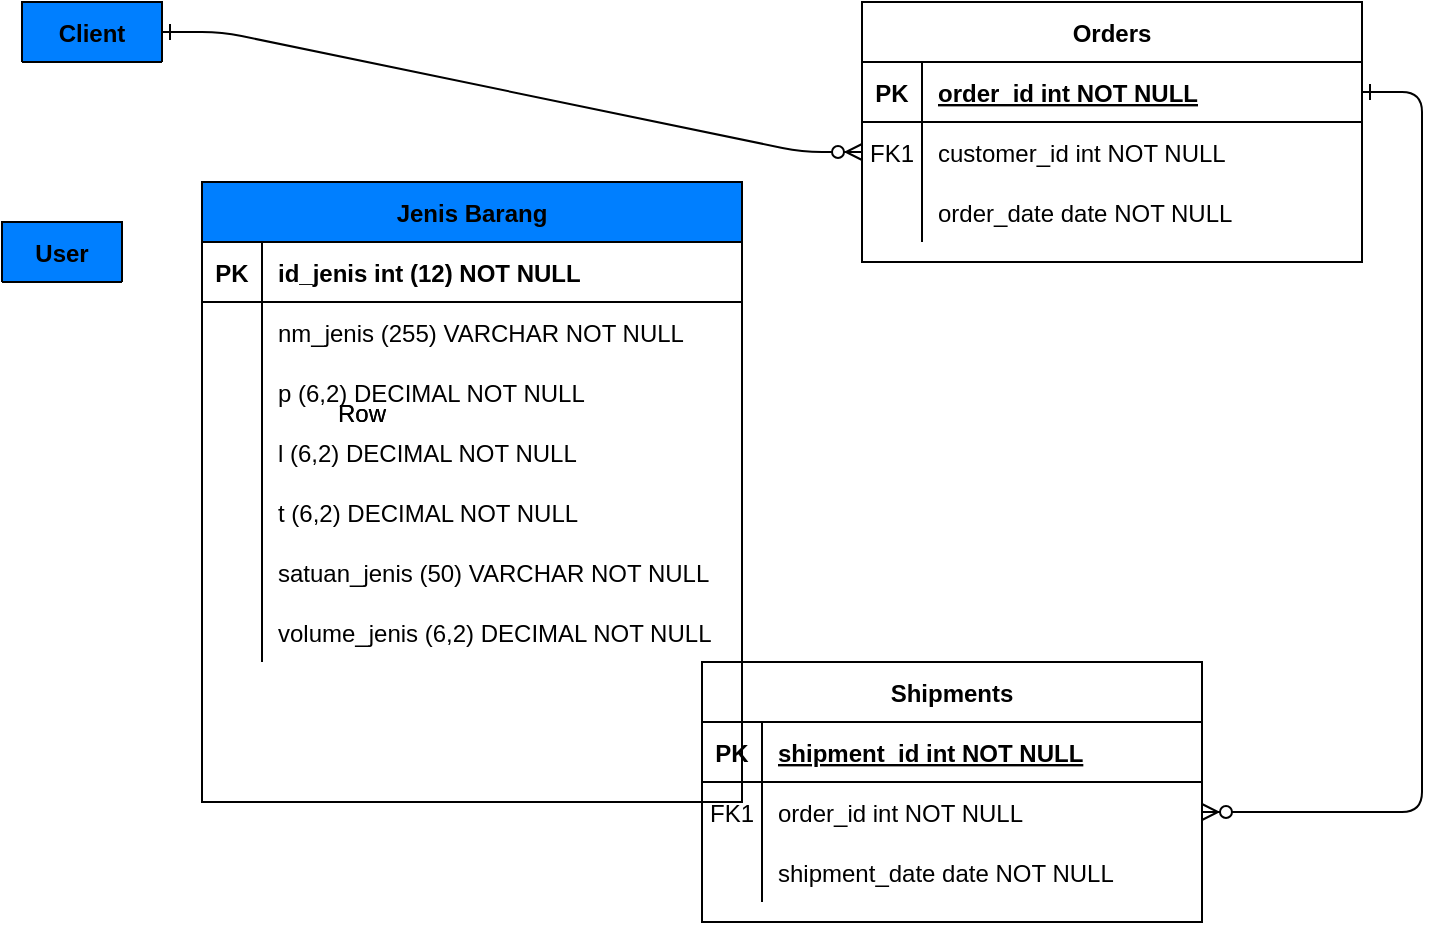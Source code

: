 <mxfile version="13.10.9" type="github">
  <diagram id="R2lEEEUBdFMjLlhIrx00" name="Page-1">
    <mxGraphModel dx="455" dy="281" grid="1" gridSize="10" guides="1" tooltips="1" connect="1" arrows="1" fold="1" page="1" pageScale="1" pageWidth="850" pageHeight="1100" math="0" shadow="0" extFonts="Permanent Marker^https://fonts.googleapis.com/css?family=Permanent+Marker">
      <root>
        <mxCell id="0" />
        <mxCell id="1" parent="0" />
        <mxCell id="C-vyLk0tnHw3VtMMgP7b-1" value="" style="edgeStyle=entityRelationEdgeStyle;endArrow=ERzeroToMany;startArrow=ERone;endFill=1;startFill=0;" parent="1" source="C-vyLk0tnHw3VtMMgP7b-24" target="C-vyLk0tnHw3VtMMgP7b-6" edge="1">
          <mxGeometry width="100" height="100" relative="1" as="geometry">
            <mxPoint x="340" y="720" as="sourcePoint" />
            <mxPoint x="440" y="620" as="targetPoint" />
          </mxGeometry>
        </mxCell>
        <mxCell id="C-vyLk0tnHw3VtMMgP7b-12" value="" style="edgeStyle=entityRelationEdgeStyle;endArrow=ERzeroToMany;startArrow=ERone;endFill=1;startFill=0;" parent="1" source="C-vyLk0tnHw3VtMMgP7b-3" target="C-vyLk0tnHw3VtMMgP7b-17" edge="1">
          <mxGeometry width="100" height="100" relative="1" as="geometry">
            <mxPoint x="400" y="180" as="sourcePoint" />
            <mxPoint x="460" y="205" as="targetPoint" />
          </mxGeometry>
        </mxCell>
        <mxCell id="C-vyLk0tnHw3VtMMgP7b-2" value="Orders" style="shape=table;startSize=30;container=1;collapsible=1;childLayout=tableLayout;fixedRows=1;rowLines=0;fontStyle=1;align=center;resizeLast=1;" parent="1" vertex="1">
          <mxGeometry x="450" y="20" width="250" height="130" as="geometry" />
        </mxCell>
        <mxCell id="C-vyLk0tnHw3VtMMgP7b-3" value="" style="shape=partialRectangle;collapsible=0;dropTarget=0;pointerEvents=0;fillColor=none;points=[[0,0.5],[1,0.5]];portConstraint=eastwest;top=0;left=0;right=0;bottom=1;" parent="C-vyLk0tnHw3VtMMgP7b-2" vertex="1">
          <mxGeometry y="30" width="250" height="30" as="geometry" />
        </mxCell>
        <mxCell id="C-vyLk0tnHw3VtMMgP7b-4" value="PK" style="shape=partialRectangle;overflow=hidden;connectable=0;fillColor=none;top=0;left=0;bottom=0;right=0;fontStyle=1;" parent="C-vyLk0tnHw3VtMMgP7b-3" vertex="1">
          <mxGeometry width="30" height="30" as="geometry" />
        </mxCell>
        <mxCell id="C-vyLk0tnHw3VtMMgP7b-5" value="order_id int NOT NULL " style="shape=partialRectangle;overflow=hidden;connectable=0;fillColor=none;top=0;left=0;bottom=0;right=0;align=left;spacingLeft=6;fontStyle=5;" parent="C-vyLk0tnHw3VtMMgP7b-3" vertex="1">
          <mxGeometry x="30" width="220" height="30" as="geometry" />
        </mxCell>
        <mxCell id="C-vyLk0tnHw3VtMMgP7b-6" value="" style="shape=partialRectangle;collapsible=0;dropTarget=0;pointerEvents=0;fillColor=none;points=[[0,0.5],[1,0.5]];portConstraint=eastwest;top=0;left=0;right=0;bottom=0;" parent="C-vyLk0tnHw3VtMMgP7b-2" vertex="1">
          <mxGeometry y="60" width="250" height="30" as="geometry" />
        </mxCell>
        <mxCell id="C-vyLk0tnHw3VtMMgP7b-7" value="FK1" style="shape=partialRectangle;overflow=hidden;connectable=0;fillColor=none;top=0;left=0;bottom=0;right=0;" parent="C-vyLk0tnHw3VtMMgP7b-6" vertex="1">
          <mxGeometry width="30" height="30" as="geometry" />
        </mxCell>
        <mxCell id="C-vyLk0tnHw3VtMMgP7b-8" value="customer_id int NOT NULL" style="shape=partialRectangle;overflow=hidden;connectable=0;fillColor=none;top=0;left=0;bottom=0;right=0;align=left;spacingLeft=6;" parent="C-vyLk0tnHw3VtMMgP7b-6" vertex="1">
          <mxGeometry x="30" width="220" height="30" as="geometry" />
        </mxCell>
        <mxCell id="C-vyLk0tnHw3VtMMgP7b-9" value="" style="shape=partialRectangle;collapsible=0;dropTarget=0;pointerEvents=0;fillColor=none;points=[[0,0.5],[1,0.5]];portConstraint=eastwest;top=0;left=0;right=0;bottom=0;" parent="C-vyLk0tnHw3VtMMgP7b-2" vertex="1">
          <mxGeometry y="90" width="250" height="30" as="geometry" />
        </mxCell>
        <mxCell id="C-vyLk0tnHw3VtMMgP7b-10" value="" style="shape=partialRectangle;overflow=hidden;connectable=0;fillColor=none;top=0;left=0;bottom=0;right=0;" parent="C-vyLk0tnHw3VtMMgP7b-9" vertex="1">
          <mxGeometry width="30" height="30" as="geometry" />
        </mxCell>
        <mxCell id="C-vyLk0tnHw3VtMMgP7b-11" value="order_date date NOT NULL" style="shape=partialRectangle;overflow=hidden;connectable=0;fillColor=none;top=0;left=0;bottom=0;right=0;align=left;spacingLeft=6;" parent="C-vyLk0tnHw3VtMMgP7b-9" vertex="1">
          <mxGeometry x="30" width="220" height="30" as="geometry" />
        </mxCell>
        <mxCell id="C-vyLk0tnHw3VtMMgP7b-13" value="Shipments" style="shape=table;startSize=30;container=1;collapsible=1;childLayout=tableLayout;fixedRows=1;rowLines=0;fontStyle=1;align=center;resizeLast=1;" parent="1" vertex="1">
          <mxGeometry x="370" y="350" width="250" height="130" as="geometry" />
        </mxCell>
        <mxCell id="C-vyLk0tnHw3VtMMgP7b-14" value="" style="shape=partialRectangle;collapsible=0;dropTarget=0;pointerEvents=0;fillColor=none;points=[[0,0.5],[1,0.5]];portConstraint=eastwest;top=0;left=0;right=0;bottom=1;" parent="C-vyLk0tnHw3VtMMgP7b-13" vertex="1">
          <mxGeometry y="30" width="250" height="30" as="geometry" />
        </mxCell>
        <mxCell id="C-vyLk0tnHw3VtMMgP7b-15" value="PK" style="shape=partialRectangle;overflow=hidden;connectable=0;fillColor=none;top=0;left=0;bottom=0;right=0;fontStyle=1;" parent="C-vyLk0tnHw3VtMMgP7b-14" vertex="1">
          <mxGeometry width="30" height="30" as="geometry" />
        </mxCell>
        <mxCell id="C-vyLk0tnHw3VtMMgP7b-16" value="shipment_id int NOT NULL " style="shape=partialRectangle;overflow=hidden;connectable=0;fillColor=none;top=0;left=0;bottom=0;right=0;align=left;spacingLeft=6;fontStyle=5;" parent="C-vyLk0tnHw3VtMMgP7b-14" vertex="1">
          <mxGeometry x="30" width="220" height="30" as="geometry" />
        </mxCell>
        <mxCell id="C-vyLk0tnHw3VtMMgP7b-17" value="" style="shape=partialRectangle;collapsible=0;dropTarget=0;pointerEvents=0;fillColor=none;points=[[0,0.5],[1,0.5]];portConstraint=eastwest;top=0;left=0;right=0;bottom=0;" parent="C-vyLk0tnHw3VtMMgP7b-13" vertex="1">
          <mxGeometry y="60" width="250" height="30" as="geometry" />
        </mxCell>
        <mxCell id="C-vyLk0tnHw3VtMMgP7b-18" value="FK1" style="shape=partialRectangle;overflow=hidden;connectable=0;fillColor=none;top=0;left=0;bottom=0;right=0;" parent="C-vyLk0tnHw3VtMMgP7b-17" vertex="1">
          <mxGeometry width="30" height="30" as="geometry" />
        </mxCell>
        <mxCell id="C-vyLk0tnHw3VtMMgP7b-19" value="order_id int NOT NULL" style="shape=partialRectangle;overflow=hidden;connectable=0;fillColor=none;top=0;left=0;bottom=0;right=0;align=left;spacingLeft=6;" parent="C-vyLk0tnHw3VtMMgP7b-17" vertex="1">
          <mxGeometry x="30" width="220" height="30" as="geometry" />
        </mxCell>
        <mxCell id="C-vyLk0tnHw3VtMMgP7b-20" value="" style="shape=partialRectangle;collapsible=0;dropTarget=0;pointerEvents=0;fillColor=none;points=[[0,0.5],[1,0.5]];portConstraint=eastwest;top=0;left=0;right=0;bottom=0;" parent="C-vyLk0tnHw3VtMMgP7b-13" vertex="1">
          <mxGeometry y="90" width="250" height="30" as="geometry" />
        </mxCell>
        <mxCell id="C-vyLk0tnHw3VtMMgP7b-21" value="" style="shape=partialRectangle;overflow=hidden;connectable=0;fillColor=none;top=0;left=0;bottom=0;right=0;" parent="C-vyLk0tnHw3VtMMgP7b-20" vertex="1">
          <mxGeometry width="30" height="30" as="geometry" />
        </mxCell>
        <mxCell id="C-vyLk0tnHw3VtMMgP7b-22" value="shipment_date date NOT NULL" style="shape=partialRectangle;overflow=hidden;connectable=0;fillColor=none;top=0;left=0;bottom=0;right=0;align=left;spacingLeft=6;" parent="C-vyLk0tnHw3VtMMgP7b-20" vertex="1">
          <mxGeometry x="30" width="220" height="30" as="geometry" />
        </mxCell>
        <mxCell id="C-vyLk0tnHw3VtMMgP7b-23" value="Client" style="shape=table;startSize=30;container=1;collapsible=1;childLayout=tableLayout;fixedRows=1;rowLines=0;fontStyle=1;align=center;resizeLast=1;fillColor=#007FFF;" parent="1" vertex="1" collapsed="1">
          <mxGeometry x="30" y="20" width="70" height="30" as="geometry">
            <mxRectangle x="30" y="20" width="250" height="440" as="alternateBounds" />
          </mxGeometry>
        </mxCell>
        <mxCell id="C-vyLk0tnHw3VtMMgP7b-24" value="" style="shape=partialRectangle;collapsible=0;dropTarget=0;pointerEvents=0;fillColor=none;points=[[0,0.5],[1,0.5]];portConstraint=eastwest;top=0;left=0;right=0;bottom=1;" parent="C-vyLk0tnHw3VtMMgP7b-23" vertex="1">
          <mxGeometry y="30" width="250" height="30" as="geometry" />
        </mxCell>
        <mxCell id="C-vyLk0tnHw3VtMMgP7b-25" value="PK" style="shape=partialRectangle;overflow=hidden;connectable=0;fillColor=none;top=0;left=0;bottom=0;right=0;fontStyle=1;" parent="C-vyLk0tnHw3VtMMgP7b-24" vertex="1">
          <mxGeometry width="30" height="30" as="geometry" />
        </mxCell>
        <mxCell id="C-vyLk0tnHw3VtMMgP7b-26" value="id_client int NOT NULL " style="shape=partialRectangle;overflow=hidden;connectable=0;fillColor=none;top=0;left=0;bottom=0;right=0;align=left;spacingLeft=6;fontStyle=1;" parent="C-vyLk0tnHw3VtMMgP7b-24" vertex="1">
          <mxGeometry x="30" width="220" height="30" as="geometry" />
        </mxCell>
        <mxCell id="C-vyLk0tnHw3VtMMgP7b-27" value="" style="shape=partialRectangle;collapsible=0;dropTarget=0;pointerEvents=0;fillColor=none;points=[[0,0.5],[1,0.5]];portConstraint=eastwest;top=0;left=0;right=0;bottom=0;" parent="C-vyLk0tnHw3VtMMgP7b-23" vertex="1">
          <mxGeometry y="60" width="250" height="30" as="geometry" />
        </mxCell>
        <mxCell id="C-vyLk0tnHw3VtMMgP7b-28" value="" style="shape=partialRectangle;overflow=hidden;connectable=0;fillColor=none;top=0;left=0;bottom=0;right=0;" parent="C-vyLk0tnHw3VtMMgP7b-27" vertex="1">
          <mxGeometry width="30" height="30" as="geometry" />
        </mxCell>
        <mxCell id="C-vyLk0tnHw3VtMMgP7b-29" value="kd_client varchar(15) NOT NULL" style="shape=partialRectangle;overflow=hidden;connectable=0;fillColor=none;top=0;left=0;bottom=0;right=0;align=left;spacingLeft=6;" parent="C-vyLk0tnHw3VtMMgP7b-27" vertex="1">
          <mxGeometry x="30" width="220" height="30" as="geometry" />
        </mxCell>
        <mxCell id="9JYPRybK3mzHZb6tLrKf-40" value="" style="shape=partialRectangle;collapsible=0;dropTarget=0;pointerEvents=0;fillColor=none;top=0;left=0;bottom=0;right=0;points=[[0,0.5],[1,0.5]];portConstraint=eastwest;strokeColor=#000000;" vertex="1" parent="C-vyLk0tnHw3VtMMgP7b-23">
          <mxGeometry y="90" width="250" height="30" as="geometry" />
        </mxCell>
        <mxCell id="9JYPRybK3mzHZb6tLrKf-41" value="" style="shape=partialRectangle;connectable=0;fillColor=none;top=0;left=0;bottom=0;right=0;editable=1;overflow=hidden;" vertex="1" parent="9JYPRybK3mzHZb6tLrKf-40">
          <mxGeometry width="30" height="30" as="geometry" />
        </mxCell>
        <mxCell id="9JYPRybK3mzHZb6tLrKf-42" value="nm_client varchar(50) NOT NULL" style="shape=partialRectangle;connectable=0;fillColor=none;top=0;left=0;bottom=0;right=0;align=left;spacingLeft=6;overflow=hidden;" vertex="1" parent="9JYPRybK3mzHZb6tLrKf-40">
          <mxGeometry x="30" width="220" height="30" as="geometry" />
        </mxCell>
        <mxCell id="9JYPRybK3mzHZb6tLrKf-44" value="" style="shape=partialRectangle;collapsible=0;dropTarget=0;pointerEvents=0;fillColor=none;top=0;left=0;bottom=0;right=0;points=[[0,0.5],[1,0.5]];portConstraint=eastwest;" vertex="1" parent="C-vyLk0tnHw3VtMMgP7b-23">
          <mxGeometry y="120" width="250" height="30" as="geometry" />
        </mxCell>
        <mxCell id="9JYPRybK3mzHZb6tLrKf-45" value="" style="shape=partialRectangle;connectable=0;fillColor=none;top=0;left=0;bottom=0;right=0;editable=1;overflow=hidden;" vertex="1" parent="9JYPRybK3mzHZb6tLrKf-44">
          <mxGeometry width="30" height="30" as="geometry" />
        </mxCell>
        <mxCell id="9JYPRybK3mzHZb6tLrKf-46" value="deskripsi_kontrak text NULL" style="shape=partialRectangle;connectable=0;fillColor=none;top=0;left=0;bottom=0;right=0;align=left;spacingLeft=6;overflow=hidden;" vertex="1" parent="9JYPRybK3mzHZb6tLrKf-44">
          <mxGeometry x="30" width="220" height="30" as="geometry" />
        </mxCell>
        <mxCell id="9JYPRybK3mzHZb6tLrKf-52" value="" style="shape=partialRectangle;collapsible=0;dropTarget=0;pointerEvents=0;fillColor=none;top=0;left=0;bottom=0;right=0;points=[[0,0.5],[1,0.5]];portConstraint=eastwest;" vertex="1" parent="C-vyLk0tnHw3VtMMgP7b-23">
          <mxGeometry y="150" width="250" height="30" as="geometry" />
        </mxCell>
        <mxCell id="9JYPRybK3mzHZb6tLrKf-53" value="" style="shape=partialRectangle;connectable=0;fillColor=none;top=0;left=0;bottom=0;right=0;editable=1;overflow=hidden;" vertex="1" parent="9JYPRybK3mzHZb6tLrKf-52">
          <mxGeometry width="30" height="30" as="geometry" />
        </mxCell>
        <mxCell id="9JYPRybK3mzHZb6tLrKf-54" value="no_kontrak varchar(50) NULL" style="shape=partialRectangle;connectable=0;fillColor=none;top=0;left=0;bottom=0;right=0;align=left;spacingLeft=6;overflow=hidden;" vertex="1" parent="9JYPRybK3mzHZb6tLrKf-52">
          <mxGeometry x="30" width="220" height="30" as="geometry" />
        </mxCell>
        <mxCell id="9JYPRybK3mzHZb6tLrKf-114" value="" style="shape=partialRectangle;collapsible=0;dropTarget=0;pointerEvents=0;fillColor=none;top=0;left=0;bottom=0;right=0;points=[[0,0.5],[1,0.5]];portConstraint=eastwest;strokeColor=#000000;" vertex="1" parent="C-vyLk0tnHw3VtMMgP7b-23">
          <mxGeometry y="180" width="250" height="30" as="geometry" />
        </mxCell>
        <mxCell id="9JYPRybK3mzHZb6tLrKf-115" value="" style="shape=partialRectangle;connectable=0;fillColor=none;top=0;left=0;bottom=0;right=0;editable=1;overflow=hidden;" vertex="1" parent="9JYPRybK3mzHZb6tLrKf-114">
          <mxGeometry width="30" height="30" as="geometry" />
        </mxCell>
        <mxCell id="9JYPRybK3mzHZb6tLrKf-116" value="logo_client varchar(255) NULL" style="shape=partialRectangle;connectable=0;fillColor=none;top=0;left=0;bottom=0;right=0;align=left;spacingLeft=6;overflow=hidden;" vertex="1" parent="9JYPRybK3mzHZb6tLrKf-114">
          <mxGeometry x="30" width="220" height="30" as="geometry" />
        </mxCell>
        <mxCell id="9JYPRybK3mzHZb6tLrKf-60" value="" style="shape=partialRectangle;collapsible=0;dropTarget=0;pointerEvents=0;fillColor=none;top=0;left=0;bottom=0;right=0;points=[[0,0.5],[1,0.5]];portConstraint=eastwest;" vertex="1" parent="C-vyLk0tnHw3VtMMgP7b-23">
          <mxGeometry y="210" width="250" height="30" as="geometry" />
        </mxCell>
        <mxCell id="9JYPRybK3mzHZb6tLrKf-61" value="" style="shape=partialRectangle;connectable=0;fillColor=none;top=0;left=0;bottom=0;right=0;editable=1;overflow=hidden;" vertex="1" parent="9JYPRybK3mzHZb6tLrKf-60">
          <mxGeometry width="30" height="30" as="geometry" />
        </mxCell>
        <mxCell id="9JYPRybK3mzHZb6tLrKf-62" value="tanggal_awal_kontrak date NULL" style="shape=partialRectangle;connectable=0;fillColor=none;top=0;left=0;bottom=0;right=0;align=left;spacingLeft=6;overflow=hidden;" vertex="1" parent="9JYPRybK3mzHZb6tLrKf-60">
          <mxGeometry x="30" width="220" height="30" as="geometry" />
        </mxCell>
        <mxCell id="9JYPRybK3mzHZb6tLrKf-91" value="" style="shape=partialRectangle;collapsible=0;dropTarget=0;pointerEvents=0;fillColor=none;top=0;left=0;bottom=0;right=0;points=[[0,0.5],[1,0.5]];portConstraint=eastwest;strokeColor=#000000;" vertex="1" parent="C-vyLk0tnHw3VtMMgP7b-23">
          <mxGeometry y="240" width="250" height="30" as="geometry" />
        </mxCell>
        <mxCell id="9JYPRybK3mzHZb6tLrKf-92" value="" style="shape=partialRectangle;connectable=0;fillColor=none;top=0;left=0;bottom=0;right=0;editable=1;overflow=hidden;" vertex="1" parent="9JYPRybK3mzHZb6tLrKf-91">
          <mxGeometry width="30" height="30" as="geometry" />
        </mxCell>
        <mxCell id="9JYPRybK3mzHZb6tLrKf-93" value="tanggal_akhir_kontrak date NULL" style="shape=partialRectangle;connectable=0;fillColor=none;top=0;left=0;bottom=0;right=0;align=left;spacingLeft=6;overflow=hidden;" vertex="1" parent="9JYPRybK3mzHZb6tLrKf-91">
          <mxGeometry x="30" width="220" height="30" as="geometry" />
        </mxCell>
        <mxCell id="9JYPRybK3mzHZb6tLrKf-3" value="User" style="shape=table;startSize=30;container=1;collapsible=1;childLayout=tableLayout;fixedRows=1;rowLines=0;fontStyle=1;align=center;resizeLast=1;fillColor=#007FFF;" vertex="1" collapsed="1" parent="1">
          <mxGeometry x="20" y="130" width="60" height="30" as="geometry">
            <mxRectangle x="20" y="130" width="270" height="285" as="alternateBounds" />
          </mxGeometry>
        </mxCell>
        <mxCell id="9JYPRybK3mzHZb6tLrKf-4" value="" style="shape=partialRectangle;collapsible=0;dropTarget=0;pointerEvents=0;fillColor=none;top=0;left=0;bottom=1;right=0;points=[[0,0.5],[1,0.5]];portConstraint=eastwest;" vertex="1" parent="9JYPRybK3mzHZb6tLrKf-3">
          <mxGeometry y="30" width="270" height="30" as="geometry" />
        </mxCell>
        <mxCell id="9JYPRybK3mzHZb6tLrKf-5" value="PK" style="shape=partialRectangle;connectable=0;fillColor=none;top=0;left=0;bottom=0;right=0;fontStyle=1;overflow=hidden;" vertex="1" parent="9JYPRybK3mzHZb6tLrKf-4">
          <mxGeometry width="30" height="30" as="geometry" />
        </mxCell>
        <mxCell id="9JYPRybK3mzHZb6tLrKf-6" value="id_user int (12) NOT NULL" style="shape=partialRectangle;connectable=0;fillColor=none;top=0;left=0;bottom=0;right=0;align=left;spacingLeft=6;fontStyle=5;overflow=hidden;" vertex="1" parent="9JYPRybK3mzHZb6tLrKf-4">
          <mxGeometry x="30" width="240" height="30" as="geometry" />
        </mxCell>
        <mxCell id="9JYPRybK3mzHZb6tLrKf-7" value="" style="shape=partialRectangle;collapsible=0;dropTarget=0;pointerEvents=0;fillColor=none;top=0;left=0;bottom=0;right=0;points=[[0,0.5],[1,0.5]];portConstraint=eastwest;" vertex="1" parent="9JYPRybK3mzHZb6tLrKf-3">
          <mxGeometry y="60" width="270" height="30" as="geometry" />
        </mxCell>
        <mxCell id="9JYPRybK3mzHZb6tLrKf-8" value="" style="shape=partialRectangle;connectable=0;fillColor=none;top=0;left=0;bottom=0;right=0;editable=1;overflow=hidden;" vertex="1" parent="9JYPRybK3mzHZb6tLrKf-7">
          <mxGeometry width="30" height="30" as="geometry" />
        </mxCell>
        <mxCell id="9JYPRybK3mzHZb6tLrKf-9" value="user_group (15) VARCHAR NOT NULL" style="shape=partialRectangle;connectable=0;fillColor=none;top=0;left=0;bottom=0;right=0;align=left;spacingLeft=6;overflow=hidden;" vertex="1" parent="9JYPRybK3mzHZb6tLrKf-7">
          <mxGeometry x="30" width="240" height="30" as="geometry" />
        </mxCell>
        <mxCell id="9JYPRybK3mzHZb6tLrKf-10" value="" style="shape=partialRectangle;collapsible=0;dropTarget=0;pointerEvents=0;fillColor=none;top=0;left=0;bottom=0;right=0;points=[[0,0.5],[1,0.5]];portConstraint=eastwest;" vertex="1" parent="9JYPRybK3mzHZb6tLrKf-3">
          <mxGeometry y="90" width="270" height="30" as="geometry" />
        </mxCell>
        <mxCell id="9JYPRybK3mzHZb6tLrKf-11" value="" style="shape=partialRectangle;connectable=0;fillColor=none;top=0;left=0;bottom=0;right=0;editable=1;overflow=hidden;" vertex="1" parent="9JYPRybK3mzHZb6tLrKf-10">
          <mxGeometry width="30" height="30" as="geometry" />
        </mxCell>
        <mxCell id="9JYPRybK3mzHZb6tLrKf-12" value="username (20) VARCHAR NOT NULL" style="shape=partialRectangle;connectable=0;fillColor=none;top=0;left=0;bottom=0;right=0;align=left;spacingLeft=6;overflow=hidden;" vertex="1" parent="9JYPRybK3mzHZb6tLrKf-10">
          <mxGeometry x="30" width="240" height="30" as="geometry" />
        </mxCell>
        <mxCell id="9JYPRybK3mzHZb6tLrKf-13" value="" style="shape=partialRectangle;collapsible=0;dropTarget=0;pointerEvents=0;fillColor=none;top=0;left=0;bottom=0;right=0;points=[[0,0.5],[1,0.5]];portConstraint=eastwest;" vertex="1" parent="9JYPRybK3mzHZb6tLrKf-3">
          <mxGeometry y="120" width="270" height="30" as="geometry" />
        </mxCell>
        <mxCell id="9JYPRybK3mzHZb6tLrKf-14" value="" style="shape=partialRectangle;connectable=0;fillColor=none;top=0;left=0;bottom=0;right=0;editable=1;overflow=hidden;" vertex="1" parent="9JYPRybK3mzHZb6tLrKf-13">
          <mxGeometry width="30" height="30" as="geometry" />
        </mxCell>
        <mxCell id="9JYPRybK3mzHZb6tLrKf-15" value="password (25) VARCHAR NOT NULL" style="shape=partialRectangle;connectable=0;fillColor=none;top=0;left=0;bottom=0;right=0;align=left;spacingLeft=6;overflow=hidden;" vertex="1" parent="9JYPRybK3mzHZb6tLrKf-13">
          <mxGeometry x="30" width="240" height="30" as="geometry" />
        </mxCell>
        <mxCell id="9JYPRybK3mzHZb6tLrKf-122" value="" style="shape=partialRectangle;collapsible=0;dropTarget=0;pointerEvents=0;fillColor=none;top=0;left=0;bottom=0;right=0;points=[[0,0.5],[1,0.5]];portConstraint=eastwest;" vertex="1" parent="9JYPRybK3mzHZb6tLrKf-3">
          <mxGeometry y="150" width="270" height="30" as="geometry" />
        </mxCell>
        <mxCell id="9JYPRybK3mzHZb6tLrKf-123" value="" style="shape=partialRectangle;connectable=0;fillColor=none;top=0;left=0;bottom=0;right=0;editable=1;overflow=hidden;" vertex="1" parent="9JYPRybK3mzHZb6tLrKf-122">
          <mxGeometry width="30" height="30" as="geometry" />
        </mxCell>
        <mxCell id="9JYPRybK3mzHZb6tLrKf-124" value="email (30) VARCHAR NULL" style="shape=partialRectangle;connectable=0;fillColor=none;top=0;left=0;bottom=0;right=0;align=left;spacingLeft=6;overflow=hidden;" vertex="1" parent="9JYPRybK3mzHZb6tLrKf-122">
          <mxGeometry x="30" width="240" height="30" as="geometry" />
        </mxCell>
        <mxCell id="9JYPRybK3mzHZb6tLrKf-130" value="" style="shape=partialRectangle;collapsible=0;dropTarget=0;pointerEvents=0;fillColor=none;top=0;left=0;bottom=0;right=0;points=[[0,0.5],[1,0.5]];portConstraint=eastwest;" vertex="1" parent="9JYPRybK3mzHZb6tLrKf-3">
          <mxGeometry y="180" width="270" height="30" as="geometry" />
        </mxCell>
        <mxCell id="9JYPRybK3mzHZb6tLrKf-131" value="" style="shape=partialRectangle;connectable=0;fillColor=none;top=0;left=0;bottom=0;right=0;editable=1;overflow=hidden;" vertex="1" parent="9JYPRybK3mzHZb6tLrKf-130">
          <mxGeometry width="30" height="30" as="geometry" />
        </mxCell>
        <mxCell id="9JYPRybK3mzHZb6tLrKf-132" value="area (30) VARCHAR NULL" style="shape=partialRectangle;connectable=0;fillColor=none;top=0;left=0;bottom=0;right=0;align=left;spacingLeft=6;overflow=hidden;" vertex="1" parent="9JYPRybK3mzHZb6tLrKf-130">
          <mxGeometry x="30" width="240" height="30" as="geometry" />
        </mxCell>
        <mxCell id="9JYPRybK3mzHZb6tLrKf-25" value="" style="shape=partialRectangle;collapsible=0;dropTarget=0;pointerEvents=0;fillColor=none;points=[[0,0.5],[1,0.5]];portConstraint=eastwest;top=0;left=0;right=0;bottom=0;" vertex="1" parent="1">
          <mxGeometry x="40" y="240" width="250" height="30" as="geometry" />
        </mxCell>
        <mxCell id="9JYPRybK3mzHZb6tLrKf-26" value="" style="shape=partialRectangle;overflow=hidden;connectable=0;fillColor=none;top=0;left=0;bottom=0;right=0;" vertex="1" parent="9JYPRybK3mzHZb6tLrKf-25">
          <mxGeometry width="30" height="30" as="geometry" />
        </mxCell>
        <mxCell id="9JYPRybK3mzHZb6tLrKf-133" value="Jenis Barang" style="shape=table;startSize=30;container=1;collapsible=1;childLayout=tableLayout;fixedRows=1;rowLines=0;fontStyle=1;align=center;resizeLast=1;strokeColor=#000000;fillColor=#007FFF;" vertex="1" parent="1">
          <mxGeometry x="120" y="110" width="270" height="310" as="geometry">
            <mxRectangle x="190" y="100" width="110" height="30" as="alternateBounds" />
          </mxGeometry>
        </mxCell>
        <mxCell id="9JYPRybK3mzHZb6tLrKf-134" value="" style="shape=partialRectangle;collapsible=0;dropTarget=0;pointerEvents=0;fillColor=none;top=0;left=0;bottom=1;right=0;points=[[0,0.5],[1,0.5]];portConstraint=eastwest;" vertex="1" parent="9JYPRybK3mzHZb6tLrKf-133">
          <mxGeometry y="30" width="270" height="30" as="geometry" />
        </mxCell>
        <mxCell id="9JYPRybK3mzHZb6tLrKf-135" value="PK" style="shape=partialRectangle;connectable=0;fillColor=none;top=0;left=0;bottom=0;right=0;fontStyle=1;overflow=hidden;" vertex="1" parent="9JYPRybK3mzHZb6tLrKf-134">
          <mxGeometry width="30" height="30" as="geometry" />
        </mxCell>
        <mxCell id="9JYPRybK3mzHZb6tLrKf-136" value="id_jenis int (12) NOT NULL" style="shape=partialRectangle;connectable=0;fillColor=none;top=0;left=0;bottom=0;right=0;align=left;spacingLeft=6;fontStyle=1;overflow=hidden;" vertex="1" parent="9JYPRybK3mzHZb6tLrKf-134">
          <mxGeometry x="30" width="240" height="30" as="geometry" />
        </mxCell>
        <mxCell id="9JYPRybK3mzHZb6tLrKf-137" value="" style="shape=partialRectangle;collapsible=0;dropTarget=0;pointerEvents=0;fillColor=none;top=0;left=0;bottom=0;right=0;points=[[0,0.5],[1,0.5]];portConstraint=eastwest;" vertex="1" parent="9JYPRybK3mzHZb6tLrKf-133">
          <mxGeometry y="60" width="270" height="30" as="geometry" />
        </mxCell>
        <mxCell id="9JYPRybK3mzHZb6tLrKf-138" value="" style="shape=partialRectangle;connectable=0;fillColor=none;top=0;left=0;bottom=0;right=0;editable=1;overflow=hidden;" vertex="1" parent="9JYPRybK3mzHZb6tLrKf-137">
          <mxGeometry width="30" height="30" as="geometry" />
        </mxCell>
        <mxCell id="9JYPRybK3mzHZb6tLrKf-139" value="nm_jenis (255) VARCHAR NOT NULL" style="shape=partialRectangle;connectable=0;fillColor=none;top=0;left=0;bottom=0;right=0;align=left;spacingLeft=6;overflow=hidden;" vertex="1" parent="9JYPRybK3mzHZb6tLrKf-137">
          <mxGeometry x="30" width="240" height="30" as="geometry" />
        </mxCell>
        <mxCell id="9JYPRybK3mzHZb6tLrKf-140" value="" style="shape=partialRectangle;collapsible=0;dropTarget=0;pointerEvents=0;fillColor=none;top=0;left=0;bottom=0;right=0;points=[[0,0.5],[1,0.5]];portConstraint=eastwest;" vertex="1" parent="9JYPRybK3mzHZb6tLrKf-133">
          <mxGeometry y="90" width="270" height="30" as="geometry" />
        </mxCell>
        <mxCell id="9JYPRybK3mzHZb6tLrKf-141" value="" style="shape=partialRectangle;connectable=0;fillColor=none;top=0;left=0;bottom=0;right=0;editable=1;overflow=hidden;" vertex="1" parent="9JYPRybK3mzHZb6tLrKf-140">
          <mxGeometry width="30" height="30" as="geometry" />
        </mxCell>
        <mxCell id="9JYPRybK3mzHZb6tLrKf-142" value="p (6,2) DECIMAL NOT NULL" style="shape=partialRectangle;connectable=0;fillColor=none;top=0;left=0;bottom=0;right=0;align=left;spacingLeft=6;overflow=hidden;" vertex="1" parent="9JYPRybK3mzHZb6tLrKf-140">
          <mxGeometry x="30" width="240" height="30" as="geometry" />
        </mxCell>
        <mxCell id="9JYPRybK3mzHZb6tLrKf-143" value="" style="shape=partialRectangle;collapsible=0;dropTarget=0;pointerEvents=0;fillColor=none;top=0;left=0;bottom=0;right=0;points=[[0,0.5],[1,0.5]];portConstraint=eastwest;" vertex="1" parent="9JYPRybK3mzHZb6tLrKf-133">
          <mxGeometry y="120" width="270" height="30" as="geometry" />
        </mxCell>
        <mxCell id="9JYPRybK3mzHZb6tLrKf-144" value="" style="shape=partialRectangle;connectable=0;fillColor=none;top=0;left=0;bottom=0;right=0;editable=1;overflow=hidden;" vertex="1" parent="9JYPRybK3mzHZb6tLrKf-143">
          <mxGeometry width="30" height="30" as="geometry" />
        </mxCell>
        <mxCell id="9JYPRybK3mzHZb6tLrKf-145" value="l (6,2) DECIMAL NOT NULL" style="shape=partialRectangle;connectable=0;fillColor=none;top=0;left=0;bottom=0;right=0;align=left;spacingLeft=6;overflow=hidden;" vertex="1" parent="9JYPRybK3mzHZb6tLrKf-143">
          <mxGeometry x="30" width="240" height="30" as="geometry" />
        </mxCell>
        <mxCell id="9JYPRybK3mzHZb6tLrKf-151" value="" style="shape=partialRectangle;collapsible=0;dropTarget=0;pointerEvents=0;fillColor=none;top=0;left=0;bottom=0;right=0;points=[[0,0.5],[1,0.5]];portConstraint=eastwest;" vertex="1" parent="9JYPRybK3mzHZb6tLrKf-133">
          <mxGeometry y="150" width="270" height="30" as="geometry" />
        </mxCell>
        <mxCell id="9JYPRybK3mzHZb6tLrKf-152" value="" style="shape=partialRectangle;connectable=0;fillColor=none;top=0;left=0;bottom=0;right=0;editable=1;overflow=hidden;" vertex="1" parent="9JYPRybK3mzHZb6tLrKf-151">
          <mxGeometry width="30" height="30" as="geometry" />
        </mxCell>
        <mxCell id="9JYPRybK3mzHZb6tLrKf-153" value="t (6,2) DECIMAL NOT NULL" style="shape=partialRectangle;connectable=0;fillColor=none;top=0;left=0;bottom=0;right=0;align=left;spacingLeft=6;overflow=hidden;" vertex="1" parent="9JYPRybK3mzHZb6tLrKf-151">
          <mxGeometry x="30" width="240" height="30" as="geometry" />
        </mxCell>
        <mxCell id="9JYPRybK3mzHZb6tLrKf-159" value="" style="shape=partialRectangle;collapsible=0;dropTarget=0;pointerEvents=0;fillColor=none;top=0;left=0;bottom=0;right=0;points=[[0,0.5],[1,0.5]];portConstraint=eastwest;" vertex="1" parent="9JYPRybK3mzHZb6tLrKf-133">
          <mxGeometry y="180" width="270" height="30" as="geometry" />
        </mxCell>
        <mxCell id="9JYPRybK3mzHZb6tLrKf-160" value="" style="shape=partialRectangle;connectable=0;fillColor=none;top=0;left=0;bottom=0;right=0;editable=1;overflow=hidden;" vertex="1" parent="9JYPRybK3mzHZb6tLrKf-159">
          <mxGeometry width="30" height="30" as="geometry" />
        </mxCell>
        <mxCell id="9JYPRybK3mzHZb6tLrKf-161" value="satuan_jenis (50) VARCHAR NOT NULL" style="shape=partialRectangle;connectable=0;fillColor=none;top=0;left=0;bottom=0;right=0;align=left;spacingLeft=6;overflow=hidden;" vertex="1" parent="9JYPRybK3mzHZb6tLrKf-159">
          <mxGeometry x="30" width="240" height="30" as="geometry" />
        </mxCell>
        <mxCell id="9JYPRybK3mzHZb6tLrKf-163" value="" style="shape=partialRectangle;collapsible=0;dropTarget=0;pointerEvents=0;fillColor=none;top=0;left=0;bottom=0;right=0;points=[[0,0.5],[1,0.5]];portConstraint=eastwest;" vertex="1" parent="9JYPRybK3mzHZb6tLrKf-133">
          <mxGeometry y="210" width="270" height="30" as="geometry" />
        </mxCell>
        <mxCell id="9JYPRybK3mzHZb6tLrKf-164" value="" style="shape=partialRectangle;connectable=0;fillColor=none;top=0;left=0;bottom=0;right=0;editable=1;overflow=hidden;" vertex="1" parent="9JYPRybK3mzHZb6tLrKf-163">
          <mxGeometry width="30" height="30" as="geometry" />
        </mxCell>
        <mxCell id="9JYPRybK3mzHZb6tLrKf-165" value="volume_jenis (6,2) DECIMAL NOT NULL" style="shape=partialRectangle;connectable=0;fillColor=none;top=0;left=0;bottom=0;right=0;align=left;spacingLeft=6;overflow=hidden;" vertex="1" parent="9JYPRybK3mzHZb6tLrKf-163">
          <mxGeometry x="30" width="240" height="30" as="geometry" />
        </mxCell>
        <mxCell id="9JYPRybK3mzHZb6tLrKf-146" value="" style="shape=table;startSize=0;container=1;collapsible=1;childLayout=tableLayout;fixedRows=1;rowLines=0;fontStyle=0;align=center;resizeLast=1;strokeColor=none;fillColor=none;" vertex="1" parent="1">
          <mxGeometry x="150" y="210" width="180" height="30" as="geometry" />
        </mxCell>
        <mxCell id="9JYPRybK3mzHZb6tLrKf-147" value="" style="shape=partialRectangle;collapsible=0;dropTarget=0;pointerEvents=0;fillColor=none;top=0;left=0;bottom=0;right=0;points=[[0,0.5],[1,0.5]];portConstraint=eastwest;" vertex="1" parent="9JYPRybK3mzHZb6tLrKf-146">
          <mxGeometry width="180" height="30" as="geometry" />
        </mxCell>
        <mxCell id="9JYPRybK3mzHZb6tLrKf-148" value="" style="shape=partialRectangle;connectable=0;fillColor=none;top=0;left=0;bottom=0;right=0;editable=1;overflow=hidden;" vertex="1" parent="9JYPRybK3mzHZb6tLrKf-147">
          <mxGeometry width="30" height="30" as="geometry" />
        </mxCell>
        <mxCell id="9JYPRybK3mzHZb6tLrKf-149" value="Row" style="shape=partialRectangle;connectable=0;fillColor=none;top=0;left=0;bottom=0;right=0;align=left;spacingLeft=6;overflow=hidden;" vertex="1" parent="9JYPRybK3mzHZb6tLrKf-147">
          <mxGeometry x="30" width="150" height="30" as="geometry" />
        </mxCell>
        <mxCell id="9JYPRybK3mzHZb6tLrKf-154" value="" style="shape=table;startSize=0;container=1;collapsible=1;childLayout=tableLayout;fixedRows=1;rowLines=0;fontStyle=0;align=center;resizeLast=1;strokeColor=none;fillColor=none;" vertex="1" parent="1">
          <mxGeometry x="150" y="210" width="180" height="30" as="geometry" />
        </mxCell>
        <mxCell id="9JYPRybK3mzHZb6tLrKf-155" value="" style="shape=partialRectangle;collapsible=0;dropTarget=0;pointerEvents=0;fillColor=none;top=0;left=0;bottom=0;right=0;points=[[0,0.5],[1,0.5]];portConstraint=eastwest;" vertex="1" parent="9JYPRybK3mzHZb6tLrKf-154">
          <mxGeometry width="180" height="30" as="geometry" />
        </mxCell>
        <mxCell id="9JYPRybK3mzHZb6tLrKf-156" value="" style="shape=partialRectangle;connectable=0;fillColor=none;top=0;left=0;bottom=0;right=0;editable=1;overflow=hidden;" vertex="1" parent="9JYPRybK3mzHZb6tLrKf-155">
          <mxGeometry width="30" height="30" as="geometry" />
        </mxCell>
        <mxCell id="9JYPRybK3mzHZb6tLrKf-157" value="Row" style="shape=partialRectangle;connectable=0;fillColor=none;top=0;left=0;bottom=0;right=0;align=left;spacingLeft=6;overflow=hidden;" vertex="1" parent="9JYPRybK3mzHZb6tLrKf-155">
          <mxGeometry x="30" width="150" height="30" as="geometry" />
        </mxCell>
      </root>
    </mxGraphModel>
  </diagram>
</mxfile>
